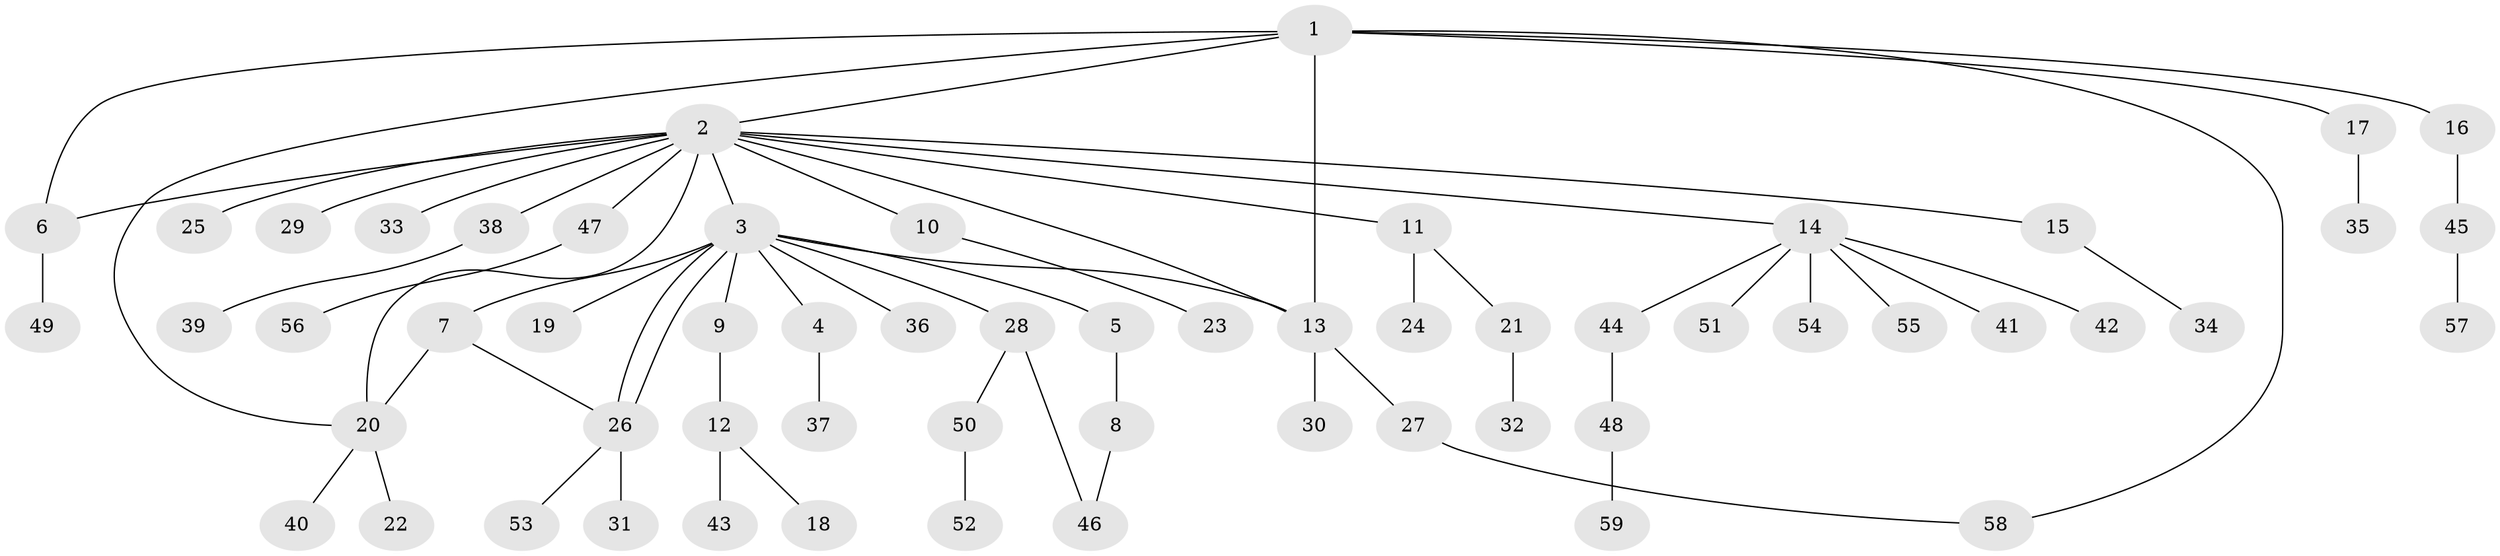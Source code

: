 // Generated by graph-tools (version 1.1) at 2025/25/03/09/25 03:25:55]
// undirected, 59 vertices, 67 edges
graph export_dot {
graph [start="1"]
  node [color=gray90,style=filled];
  1;
  2;
  3;
  4;
  5;
  6;
  7;
  8;
  9;
  10;
  11;
  12;
  13;
  14;
  15;
  16;
  17;
  18;
  19;
  20;
  21;
  22;
  23;
  24;
  25;
  26;
  27;
  28;
  29;
  30;
  31;
  32;
  33;
  34;
  35;
  36;
  37;
  38;
  39;
  40;
  41;
  42;
  43;
  44;
  45;
  46;
  47;
  48;
  49;
  50;
  51;
  52;
  53;
  54;
  55;
  56;
  57;
  58;
  59;
  1 -- 2;
  1 -- 6;
  1 -- 13;
  1 -- 16;
  1 -- 17;
  1 -- 20;
  1 -- 58;
  2 -- 3;
  2 -- 6;
  2 -- 10;
  2 -- 11;
  2 -- 13;
  2 -- 14;
  2 -- 15;
  2 -- 20;
  2 -- 25;
  2 -- 29;
  2 -- 33;
  2 -- 38;
  2 -- 47;
  3 -- 4;
  3 -- 5;
  3 -- 7;
  3 -- 9;
  3 -- 13;
  3 -- 19;
  3 -- 26;
  3 -- 26;
  3 -- 28;
  3 -- 36;
  4 -- 37;
  5 -- 8;
  6 -- 49;
  7 -- 20;
  7 -- 26;
  8 -- 46;
  9 -- 12;
  10 -- 23;
  11 -- 21;
  11 -- 24;
  12 -- 18;
  12 -- 43;
  13 -- 27;
  13 -- 30;
  14 -- 41;
  14 -- 42;
  14 -- 44;
  14 -- 51;
  14 -- 54;
  14 -- 55;
  15 -- 34;
  16 -- 45;
  17 -- 35;
  20 -- 22;
  20 -- 40;
  21 -- 32;
  26 -- 31;
  26 -- 53;
  27 -- 58;
  28 -- 46;
  28 -- 50;
  38 -- 39;
  44 -- 48;
  45 -- 57;
  47 -- 56;
  48 -- 59;
  50 -- 52;
}
